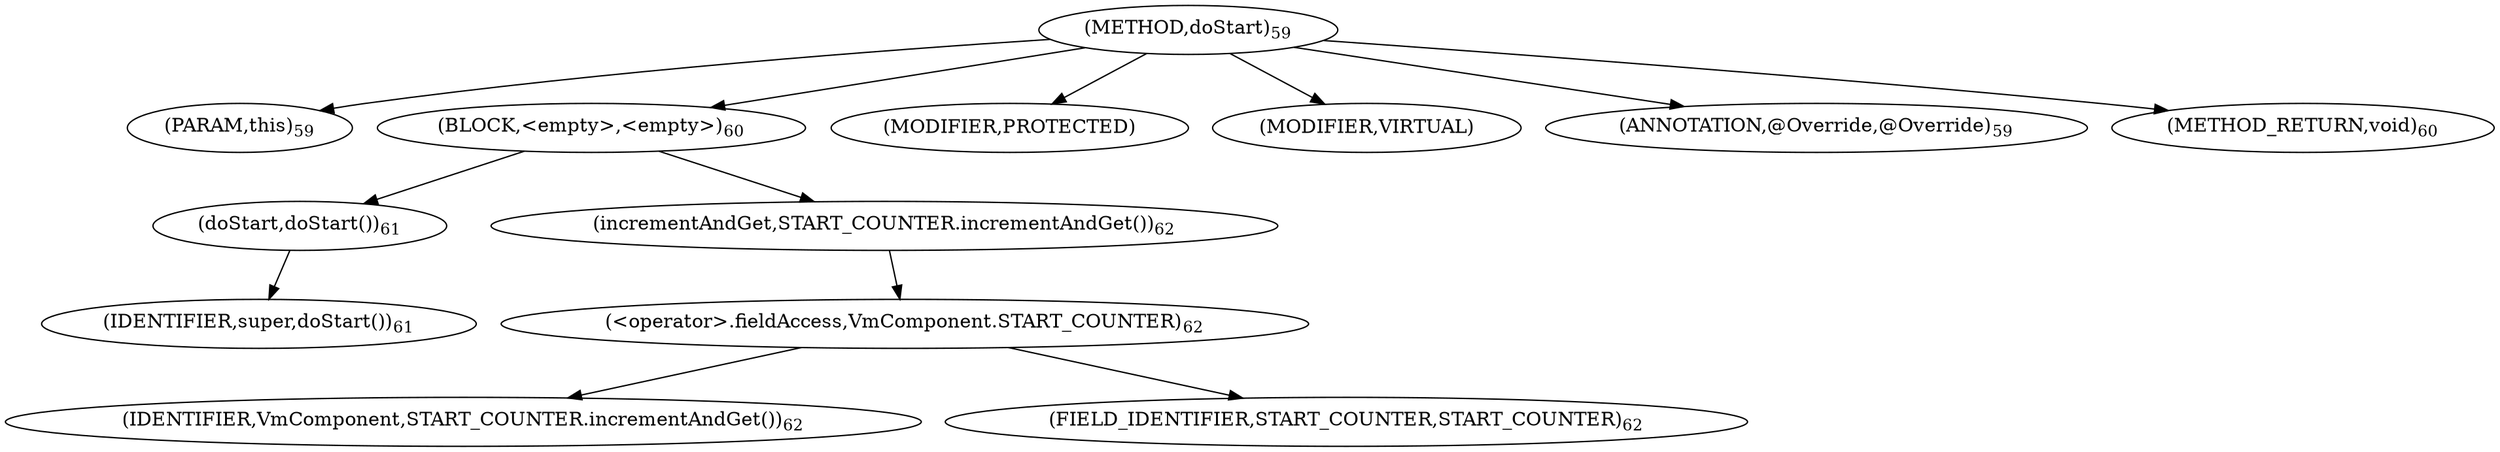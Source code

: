 digraph "doStart" {  
"83" [label = <(METHOD,doStart)<SUB>59</SUB>> ]
"84" [label = <(PARAM,this)<SUB>59</SUB>> ]
"85" [label = <(BLOCK,&lt;empty&gt;,&lt;empty&gt;)<SUB>60</SUB>> ]
"86" [label = <(doStart,doStart())<SUB>61</SUB>> ]
"87" [label = <(IDENTIFIER,super,doStart())<SUB>61</SUB>> ]
"88" [label = <(incrementAndGet,START_COUNTER.incrementAndGet())<SUB>62</SUB>> ]
"89" [label = <(&lt;operator&gt;.fieldAccess,VmComponent.START_COUNTER)<SUB>62</SUB>> ]
"90" [label = <(IDENTIFIER,VmComponent,START_COUNTER.incrementAndGet())<SUB>62</SUB>> ]
"91" [label = <(FIELD_IDENTIFIER,START_COUNTER,START_COUNTER)<SUB>62</SUB>> ]
"92" [label = <(MODIFIER,PROTECTED)> ]
"93" [label = <(MODIFIER,VIRTUAL)> ]
"94" [label = <(ANNOTATION,@Override,@Override)<SUB>59</SUB>> ]
"95" [label = <(METHOD_RETURN,void)<SUB>60</SUB>> ]
  "83" -> "84" 
  "83" -> "85" 
  "83" -> "92" 
  "83" -> "93" 
  "83" -> "94" 
  "83" -> "95" 
  "85" -> "86" 
  "85" -> "88" 
  "86" -> "87" 
  "88" -> "89" 
  "89" -> "90" 
  "89" -> "91" 
}
